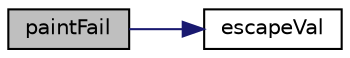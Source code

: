 digraph "paintFail"
{
  edge [fontname="Helvetica",fontsize="10",labelfontname="Helvetica",labelfontsize="10"];
  node [fontname="Helvetica",fontsize="10",shape=record];
  rankdir="LR";
  Node1 [label="paintFail",height=0.2,width=0.4,color="black", fillcolor="grey75", style="filled" fontcolor="black"];
  Node1 -> Node2 [color="midnightblue",fontsize="10",style="solid",fontname="Helvetica"];
  Node2 [label="escapeVal",height=0.2,width=0.4,color="black", fillcolor="white", style="filled",URL="$class_eclipse_reporter.html#a1219342227a7cd14a6f2e326832aedf5"];
}
